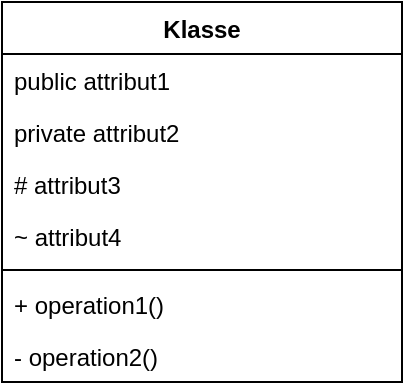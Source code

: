 <mxfile version="12.2.7" type="device" pages="1"><diagram id="aIYWneHh9yT1Cz0JThQu" name="Page-1"><mxGraphModel dx="1422" dy="921" grid="1" gridSize="10" guides="1" tooltips="1" connect="1" arrows="1" fold="1" page="1" pageScale="1" pageWidth="827" pageHeight="1169" math="0" shadow="0"><root><mxCell id="0"/><mxCell id="1" parent="0"/><mxCell id="RfxSVkxjxJ60IjP8c_Dt-1" value="Klasse" style="swimlane;fontStyle=1;align=center;verticalAlign=top;childLayout=stackLayout;horizontal=1;startSize=26;horizontalStack=0;resizeParent=1;resizeParentMax=0;resizeLast=0;collapsible=1;marginBottom=0;" vertex="1" parent="1"><mxGeometry x="40" y="40" width="200" height="190" as="geometry"/></mxCell><mxCell id="RfxSVkxjxJ60IjP8c_Dt-2" value="public attribut1" style="text;strokeColor=none;fillColor=none;align=left;verticalAlign=top;spacingLeft=4;spacingRight=4;overflow=hidden;rotatable=0;points=[[0,0.5],[1,0.5]];portConstraint=eastwest;" vertex="1" parent="RfxSVkxjxJ60IjP8c_Dt-1"><mxGeometry y="26" width="200" height="26" as="geometry"/></mxCell><mxCell id="RfxSVkxjxJ60IjP8c_Dt-5" value="private attribut2" style="text;strokeColor=none;fillColor=none;align=left;verticalAlign=top;spacingLeft=4;spacingRight=4;overflow=hidden;rotatable=0;points=[[0,0.5],[1,0.5]];portConstraint=eastwest;" vertex="1" parent="RfxSVkxjxJ60IjP8c_Dt-1"><mxGeometry y="52" width="200" height="26" as="geometry"/></mxCell><mxCell id="RfxSVkxjxJ60IjP8c_Dt-12" value="# attribut3" style="text;strokeColor=none;fillColor=none;align=left;verticalAlign=top;spacingLeft=4;spacingRight=4;overflow=hidden;rotatable=0;points=[[0,0.5],[1,0.5]];portConstraint=eastwest;" vertex="1" parent="RfxSVkxjxJ60IjP8c_Dt-1"><mxGeometry y="78" width="200" height="26" as="geometry"/></mxCell><mxCell id="RfxSVkxjxJ60IjP8c_Dt-13" value="~ attribut4" style="text;strokeColor=none;fillColor=none;align=left;verticalAlign=top;spacingLeft=4;spacingRight=4;overflow=hidden;rotatable=0;points=[[0,0.5],[1,0.5]];portConstraint=eastwest;" vertex="1" parent="RfxSVkxjxJ60IjP8c_Dt-1"><mxGeometry y="104" width="200" height="26" as="geometry"/></mxCell><mxCell id="RfxSVkxjxJ60IjP8c_Dt-3" value="" style="line;strokeWidth=1;fillColor=none;align=left;verticalAlign=middle;spacingTop=-1;spacingLeft=3;spacingRight=3;rotatable=0;labelPosition=right;points=[];portConstraint=eastwest;" vertex="1" parent="RfxSVkxjxJ60IjP8c_Dt-1"><mxGeometry y="130" width="200" height="8" as="geometry"/></mxCell><mxCell id="RfxSVkxjxJ60IjP8c_Dt-6" value="+ operation1()" style="text;strokeColor=none;fillColor=none;align=left;verticalAlign=top;spacingLeft=4;spacingRight=4;overflow=hidden;rotatable=0;points=[[0,0.5],[1,0.5]];portConstraint=eastwest;" vertex="1" parent="RfxSVkxjxJ60IjP8c_Dt-1"><mxGeometry y="138" width="200" height="26" as="geometry"/></mxCell><mxCell id="RfxSVkxjxJ60IjP8c_Dt-7" value="- operation2()" style="text;strokeColor=none;fillColor=none;align=left;verticalAlign=top;spacingLeft=4;spacingRight=4;overflow=hidden;rotatable=0;points=[[0,0.5],[1,0.5]];portConstraint=eastwest;" vertex="1" parent="RfxSVkxjxJ60IjP8c_Dt-1"><mxGeometry y="164" width="200" height="26" as="geometry"/></mxCell></root></mxGraphModel></diagram></mxfile>